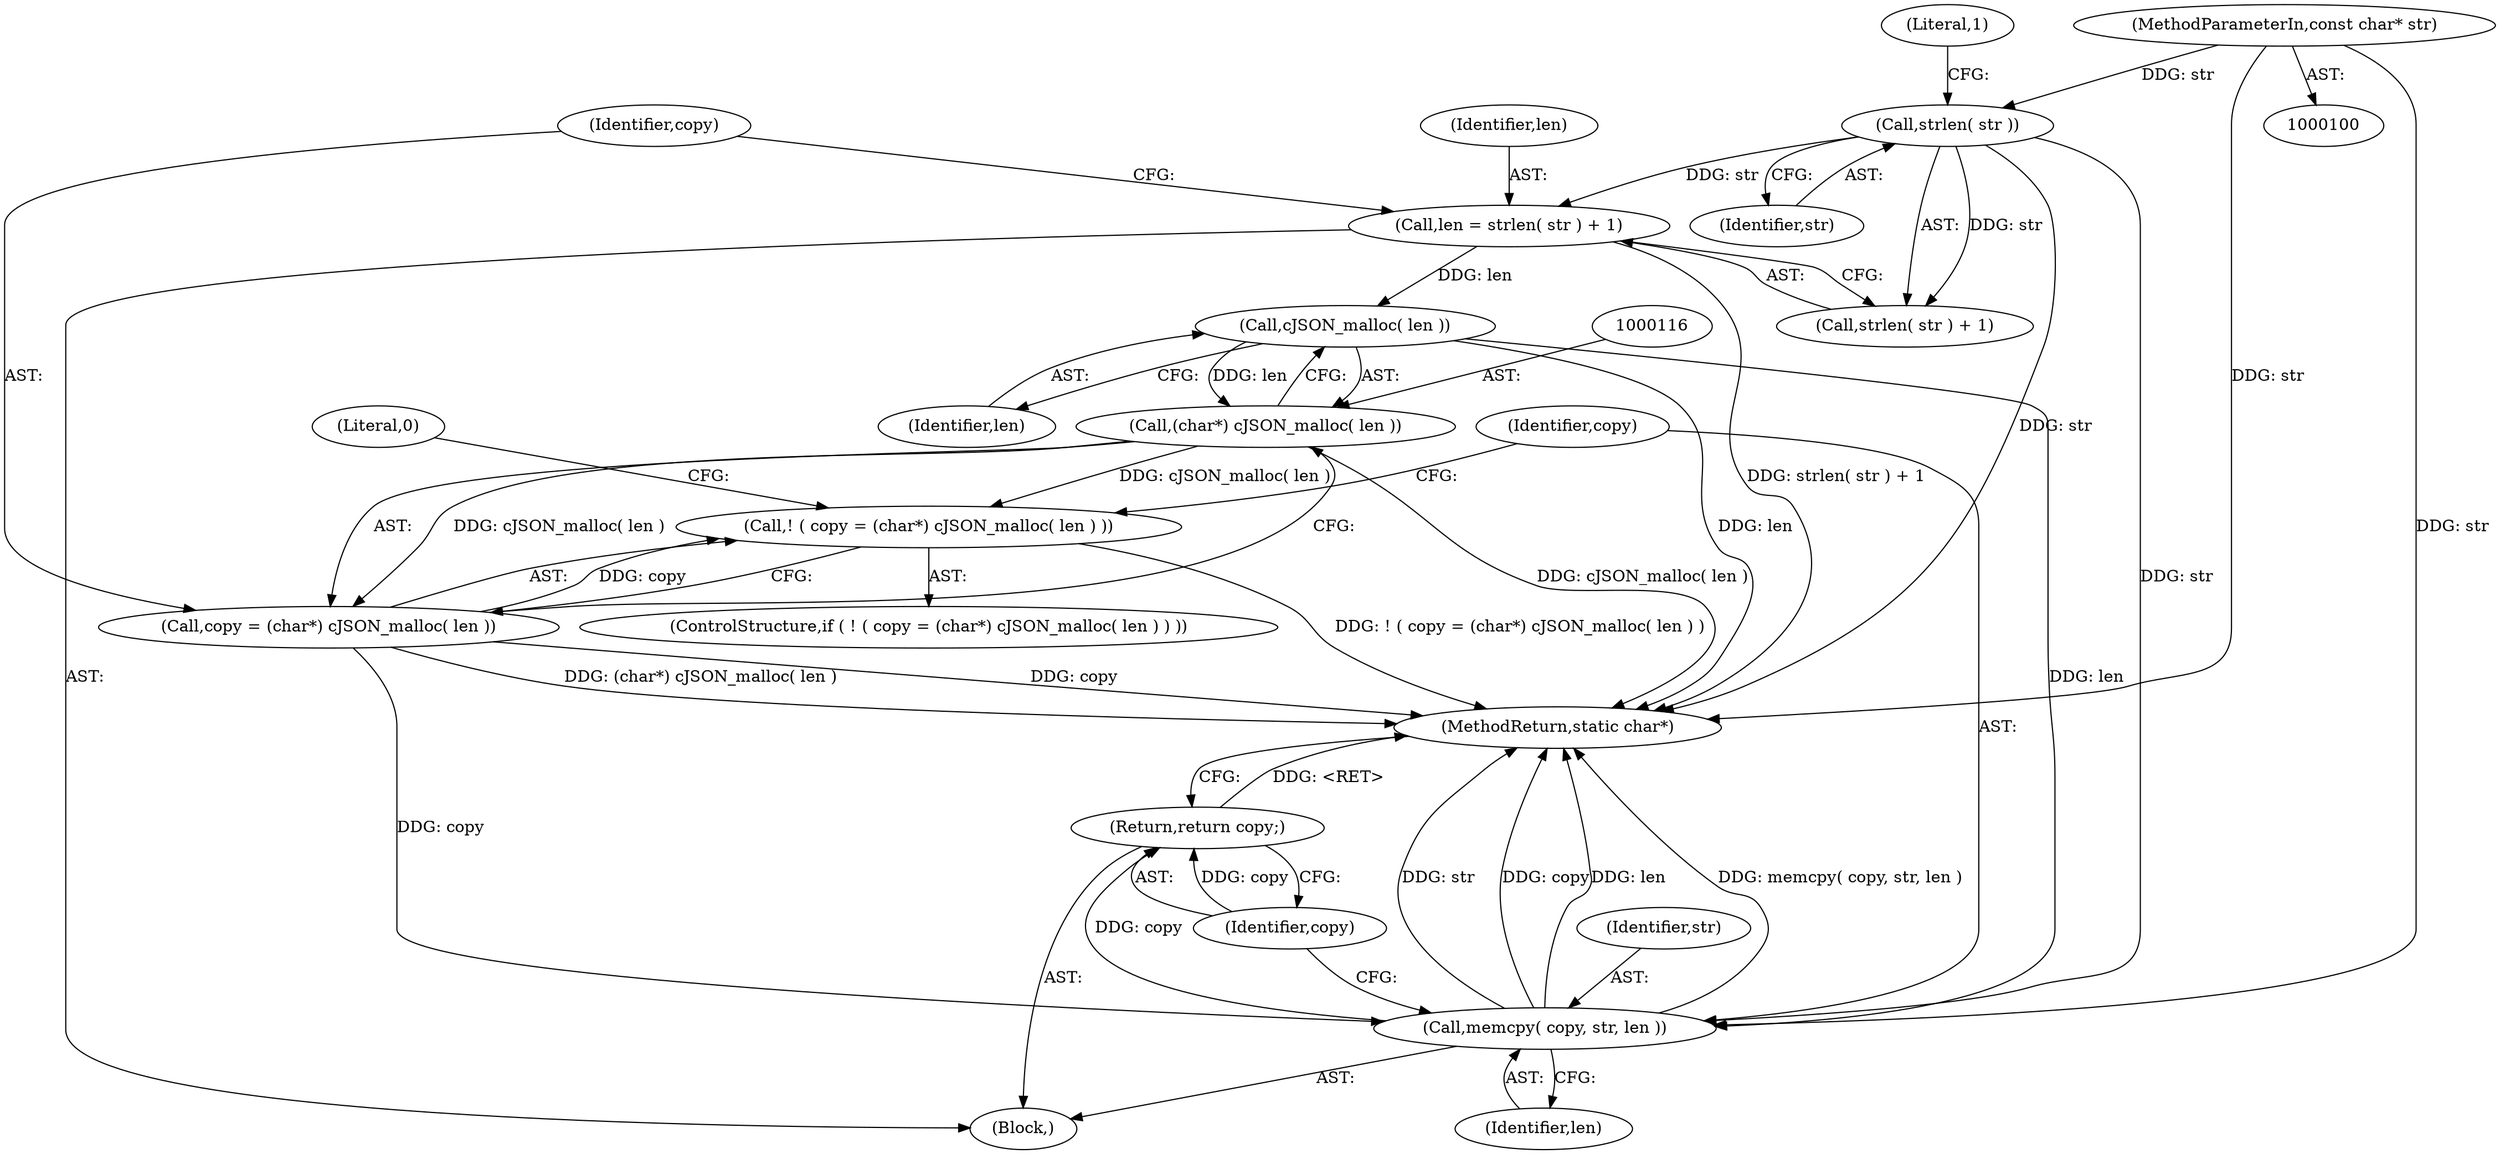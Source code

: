 digraph "1_iperf_91f2fa59e8ed80dfbf400add0164ee0e508e412a_32@API" {
"1000105" [label="(Call,len = strlen( str ) + 1)"];
"1000108" [label="(Call,strlen( str ))"];
"1000101" [label="(MethodParameterIn,const char* str)"];
"1000117" [label="(Call,cJSON_malloc( len ))"];
"1000115" [label="(Call,(char*) cJSON_malloc( len ))"];
"1000112" [label="(Call,! ( copy = (char*) cJSON_malloc( len ) ))"];
"1000113" [label="(Call,copy = (char*) cJSON_malloc( len ))"];
"1000121" [label="(Call,memcpy( copy, str, len ))"];
"1000125" [label="(Return,return copy;)"];
"1000105" [label="(Call,len = strlen( str ) + 1)"];
"1000123" [label="(Identifier,str)"];
"1000113" [label="(Call,copy = (char*) cJSON_malloc( len ))"];
"1000115" [label="(Call,(char*) cJSON_malloc( len ))"];
"1000122" [label="(Identifier,copy)"];
"1000124" [label="(Identifier,len)"];
"1000114" [label="(Identifier,copy)"];
"1000126" [label="(Identifier,copy)"];
"1000127" [label="(MethodReturn,static char*)"];
"1000125" [label="(Return,return copy;)"];
"1000111" [label="(ControlStructure,if ( ! ( copy = (char*) cJSON_malloc( len ) ) ))"];
"1000117" [label="(Call,cJSON_malloc( len ))"];
"1000108" [label="(Call,strlen( str ))"];
"1000109" [label="(Identifier,str)"];
"1000112" [label="(Call,! ( copy = (char*) cJSON_malloc( len ) ))"];
"1000106" [label="(Identifier,len)"];
"1000101" [label="(MethodParameterIn,const char* str)"];
"1000120" [label="(Literal,0)"];
"1000110" [label="(Literal,1)"];
"1000107" [label="(Call,strlen( str ) + 1)"];
"1000118" [label="(Identifier,len)"];
"1000121" [label="(Call,memcpy( copy, str, len ))"];
"1000102" [label="(Block,)"];
"1000105" -> "1000102"  [label="AST: "];
"1000105" -> "1000107"  [label="CFG: "];
"1000106" -> "1000105"  [label="AST: "];
"1000107" -> "1000105"  [label="AST: "];
"1000114" -> "1000105"  [label="CFG: "];
"1000105" -> "1000127"  [label="DDG: strlen( str ) + 1"];
"1000108" -> "1000105"  [label="DDG: str"];
"1000105" -> "1000117"  [label="DDG: len"];
"1000108" -> "1000107"  [label="AST: "];
"1000108" -> "1000109"  [label="CFG: "];
"1000109" -> "1000108"  [label="AST: "];
"1000110" -> "1000108"  [label="CFG: "];
"1000108" -> "1000127"  [label="DDG: str"];
"1000108" -> "1000107"  [label="DDG: str"];
"1000101" -> "1000108"  [label="DDG: str"];
"1000108" -> "1000121"  [label="DDG: str"];
"1000101" -> "1000100"  [label="AST: "];
"1000101" -> "1000127"  [label="DDG: str"];
"1000101" -> "1000121"  [label="DDG: str"];
"1000117" -> "1000115"  [label="AST: "];
"1000117" -> "1000118"  [label="CFG: "];
"1000118" -> "1000117"  [label="AST: "];
"1000115" -> "1000117"  [label="CFG: "];
"1000117" -> "1000127"  [label="DDG: len"];
"1000117" -> "1000115"  [label="DDG: len"];
"1000117" -> "1000121"  [label="DDG: len"];
"1000115" -> "1000113"  [label="AST: "];
"1000116" -> "1000115"  [label="AST: "];
"1000113" -> "1000115"  [label="CFG: "];
"1000115" -> "1000127"  [label="DDG: cJSON_malloc( len )"];
"1000115" -> "1000112"  [label="DDG: cJSON_malloc( len )"];
"1000115" -> "1000113"  [label="DDG: cJSON_malloc( len )"];
"1000112" -> "1000111"  [label="AST: "];
"1000112" -> "1000113"  [label="CFG: "];
"1000113" -> "1000112"  [label="AST: "];
"1000120" -> "1000112"  [label="CFG: "];
"1000122" -> "1000112"  [label="CFG: "];
"1000112" -> "1000127"  [label="DDG: ! ( copy = (char*) cJSON_malloc( len ) )"];
"1000113" -> "1000112"  [label="DDG: copy"];
"1000114" -> "1000113"  [label="AST: "];
"1000113" -> "1000127"  [label="DDG: copy"];
"1000113" -> "1000127"  [label="DDG: (char*) cJSON_malloc( len )"];
"1000113" -> "1000121"  [label="DDG: copy"];
"1000121" -> "1000102"  [label="AST: "];
"1000121" -> "1000124"  [label="CFG: "];
"1000122" -> "1000121"  [label="AST: "];
"1000123" -> "1000121"  [label="AST: "];
"1000124" -> "1000121"  [label="AST: "];
"1000126" -> "1000121"  [label="CFG: "];
"1000121" -> "1000127"  [label="DDG: str"];
"1000121" -> "1000127"  [label="DDG: copy"];
"1000121" -> "1000127"  [label="DDG: len"];
"1000121" -> "1000127"  [label="DDG: memcpy( copy, str, len )"];
"1000121" -> "1000125"  [label="DDG: copy"];
"1000125" -> "1000102"  [label="AST: "];
"1000125" -> "1000126"  [label="CFG: "];
"1000126" -> "1000125"  [label="AST: "];
"1000127" -> "1000125"  [label="CFG: "];
"1000125" -> "1000127"  [label="DDG: <RET>"];
"1000126" -> "1000125"  [label="DDG: copy"];
}
